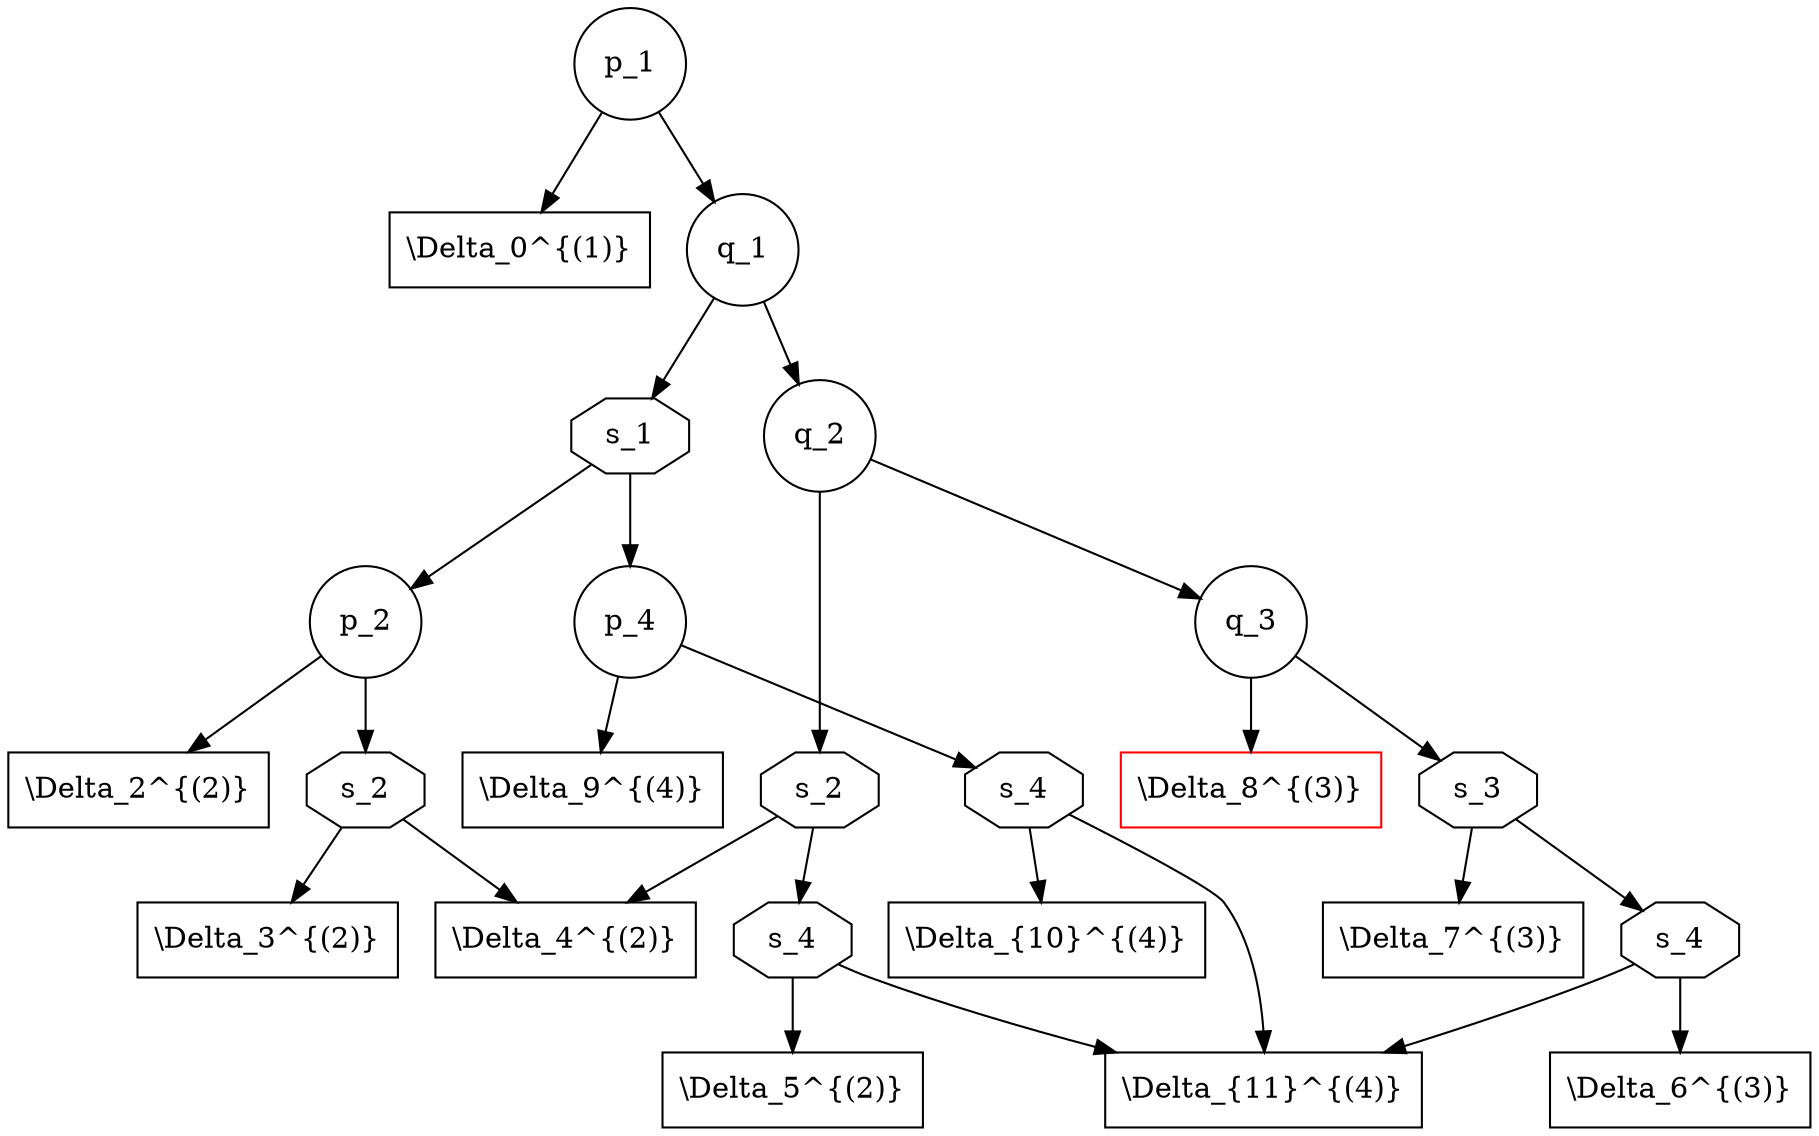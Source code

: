 digraph ss3 {
    p1 [label="p_1"] [shape=circle];
    d0 [label="\\Delta_0^{(1)}"] [shape=box];
    q1 [label="q_1"] [shape=circle];
    p4 [label="p_4"] [shape=circle];
    d9 [label="\\Delta_9^{(4)}"] [shape=box];
    s41 [label="s_4"] [shape=octagon];
    s42 [label="s_4"] [shape=octagon];
    s43 [label="s_4"] [shape=octagon];
    p2 [label="p_2"] [shape=circle];
    q2 [label="q_2"] [shape=circle];
    s1 [label="s_1"] [shape=octagon];
    d2 [label="\\Delta_2^{(2)}"] [shape=box];
    s21 [label="s_2"] [shape=octagon];
    s22 [label="s_2"] [shape=octagon];
    q3 [label="q_3"] [shape=circle];
    s3 [label="s_3"] [shape=octagon];
    d3 [label="\\Delta_3^{(2)}"] [shape=box];
    d4 [label="\\Delta_4^{(2)}"] [shape=box];
    d7 [label="\\Delta_7^{(3)}"] [shape=box];
    d8 [label="\\Delta_8^{(3)}"] [shape=box] [color=red];
    d11 [label="\\Delta_{11}^{(4)}"] [shape=box];
    d10 [label="\\Delta_{10}^{(4)}"] [shape=box];
    d5 [label="\\Delta_5^{(2)}"] [shape=box];
    d6 [label="\\Delta_6^{(3)}"] [shape=box];

    p1 -> d0
    p1 -> q1 -> q2 -> q3 -> d8
    q1 -> s1 -> p4 -> d9
    p4 -> s41 -> d10
    s41 -> d11
    s1 -> p2 -> d2
    p2 -> s21 -> d3
    s21 -> d4
    q2 -> s22
    q3 -> s3
    s3 -> s43 -> d6
    s43 -> d11
    s3 -> d7
    s22 -> s42 -> d5
    s42 -> d11
    s22 -> d4
}
